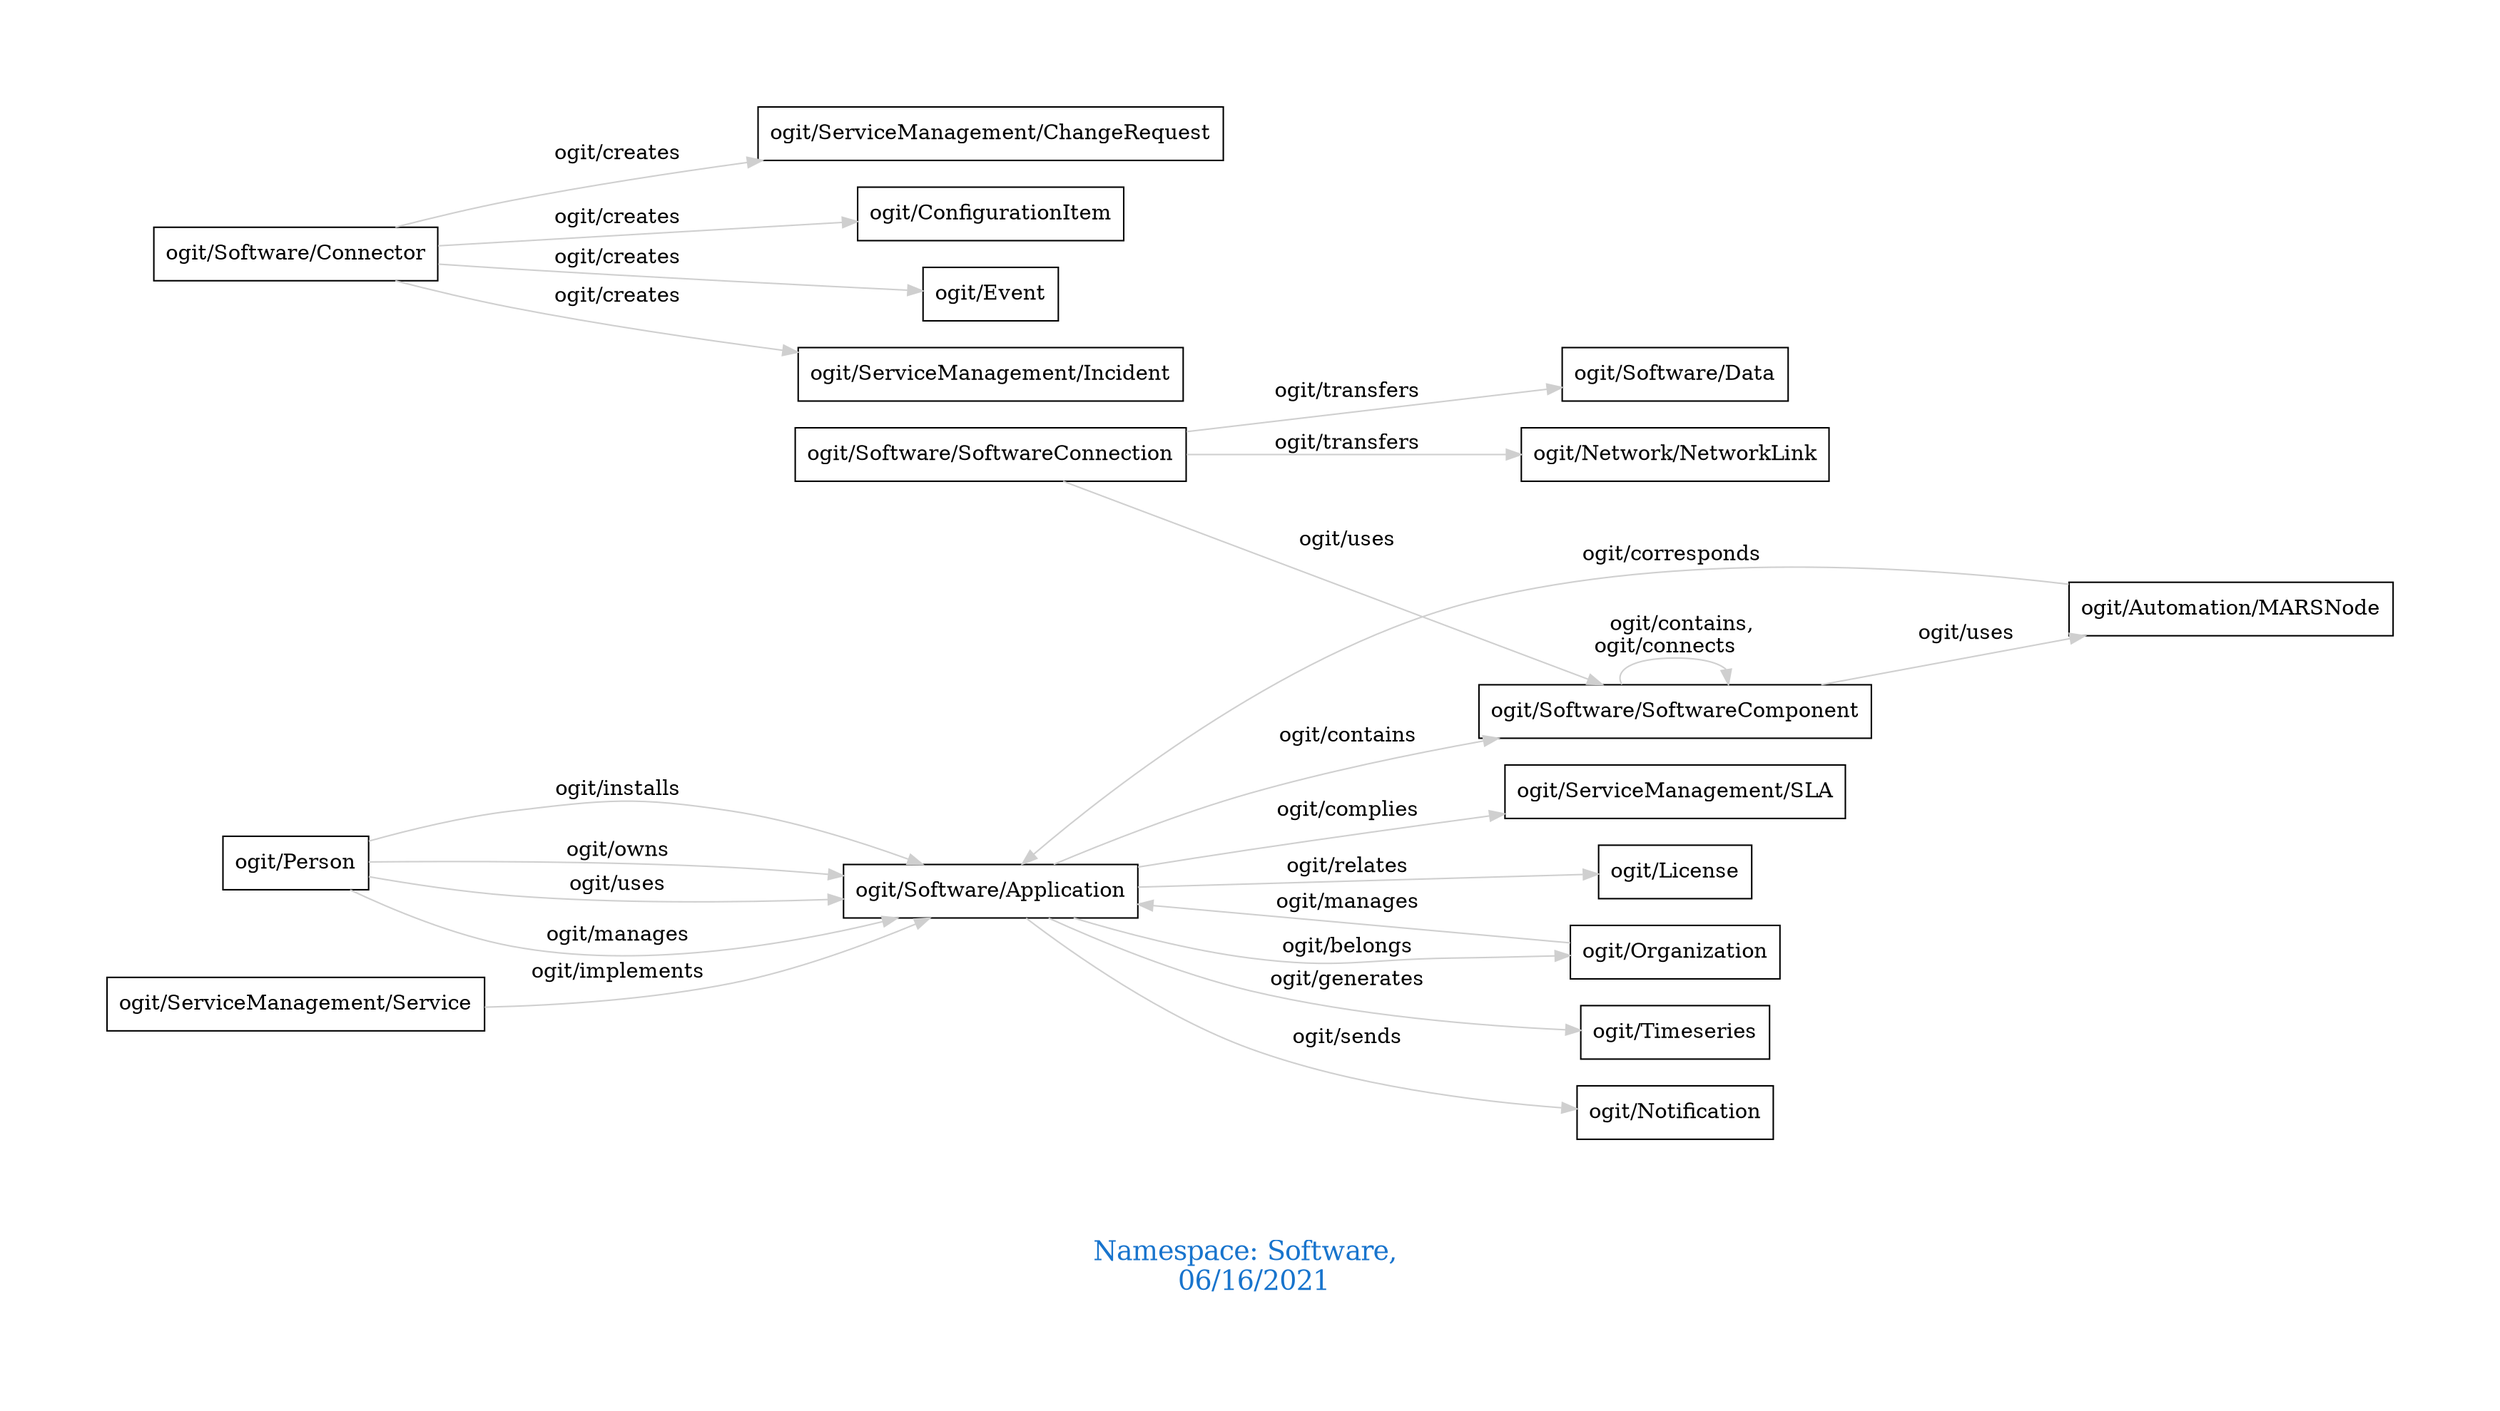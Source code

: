 digraph OGIT_ontology {
 graph [ rankdir= LR,pad=1 
fontsize = 18,
fontcolor= dodgerblue3,label = "\n\n\nNamespace: Software, \n 06/16/2021"];
node[shape=polygon];
edge [  color="gray81"];

   "ogit/Software/Application" -> "ogit/Software/SoftwareComponent" [label="   ogit/contains    "];
   "ogit/Organization" -> "ogit/Software/Application" [label="   ogit/manages    "];
   "ogit/Person" -> "ogit/Software/Application" [label="   ogit/manages    "];
   "ogit/Software/Application" -> "ogit/Timeseries" [label="   ogit/generates    "];
   "ogit/Software/Application" -> "ogit/Notification" [label="   ogit/sends    "];
   "ogit/Software/Connector" -> "ogit/ServiceManagement/ChangeRequest" [label="   ogit/creates    "];
   "ogit/Software/Connector" -> "ogit/ConfigurationItem" [label="   ogit/creates    "];
   "ogit/Software/Connector" -> "ogit/Event" [label="   ogit/creates    "];
   "ogit/Software/Connector" -> "ogit/ServiceManagement/Incident" [label="   ogit/creates    "];
   "ogit/Software/Application" -> "ogit/ServiceManagement/SLA" [label="   ogit/complies    "];
   "ogit/Automation/MARSNode" -> "ogit/Software/Application" [label="   ogit/corresponds    "];
   "ogit/Person" -> "ogit/Software/Application" [label="   ogit/installs    "];
   "ogit/Software/SoftwareConnection" -> "ogit/Software/Data" [label="   ogit/transfers    "];
   "ogit/Software/SoftwareConnection" -> "ogit/Network/NetworkLink" [label="   ogit/transfers    "];
   "ogit/ServiceManagement/Service" -> "ogit/Software/Application" [label="   ogit/implements    "];
   "ogit/Person" -> "ogit/Software/Application" [label="   ogit/owns    "];
   "ogit/Software/Application" -> "ogit/Organization" [label="   ogit/belongs    "];
   "ogit/Software/SoftwareComponent" -> "ogit/Automation/MARSNode" [label="   ogit/uses    "];
   "ogit/Software/SoftwareConnection" -> "ogit/Software/SoftwareComponent" [label="   ogit/uses    "];
   "ogit/Person" -> "ogit/Software/Application" [label="   ogit/uses    "];
   "ogit/Software/Application" -> "ogit/License" [label="   ogit/relates    "];
   "ogit/Software/SoftwareComponent" -> "ogit/Software/SoftwareComponent" [label="   ogit/contains, \n ogit/connects    "];
}
